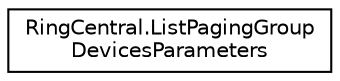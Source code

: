 digraph "Graphical Class Hierarchy"
{
 // LATEX_PDF_SIZE
  edge [fontname="Helvetica",fontsize="10",labelfontname="Helvetica",labelfontsize="10"];
  node [fontname="Helvetica",fontsize="10",shape=record];
  rankdir="LR";
  Node0 [label="RingCentral.ListPagingGroup\lDevicesParameters",height=0.2,width=0.4,color="black", fillcolor="white", style="filled",URL="$classRingCentral_1_1ListPagingGroupDevicesParameters.html",tooltip="Query parameters for operation listPagingGroupDevices"];
}
